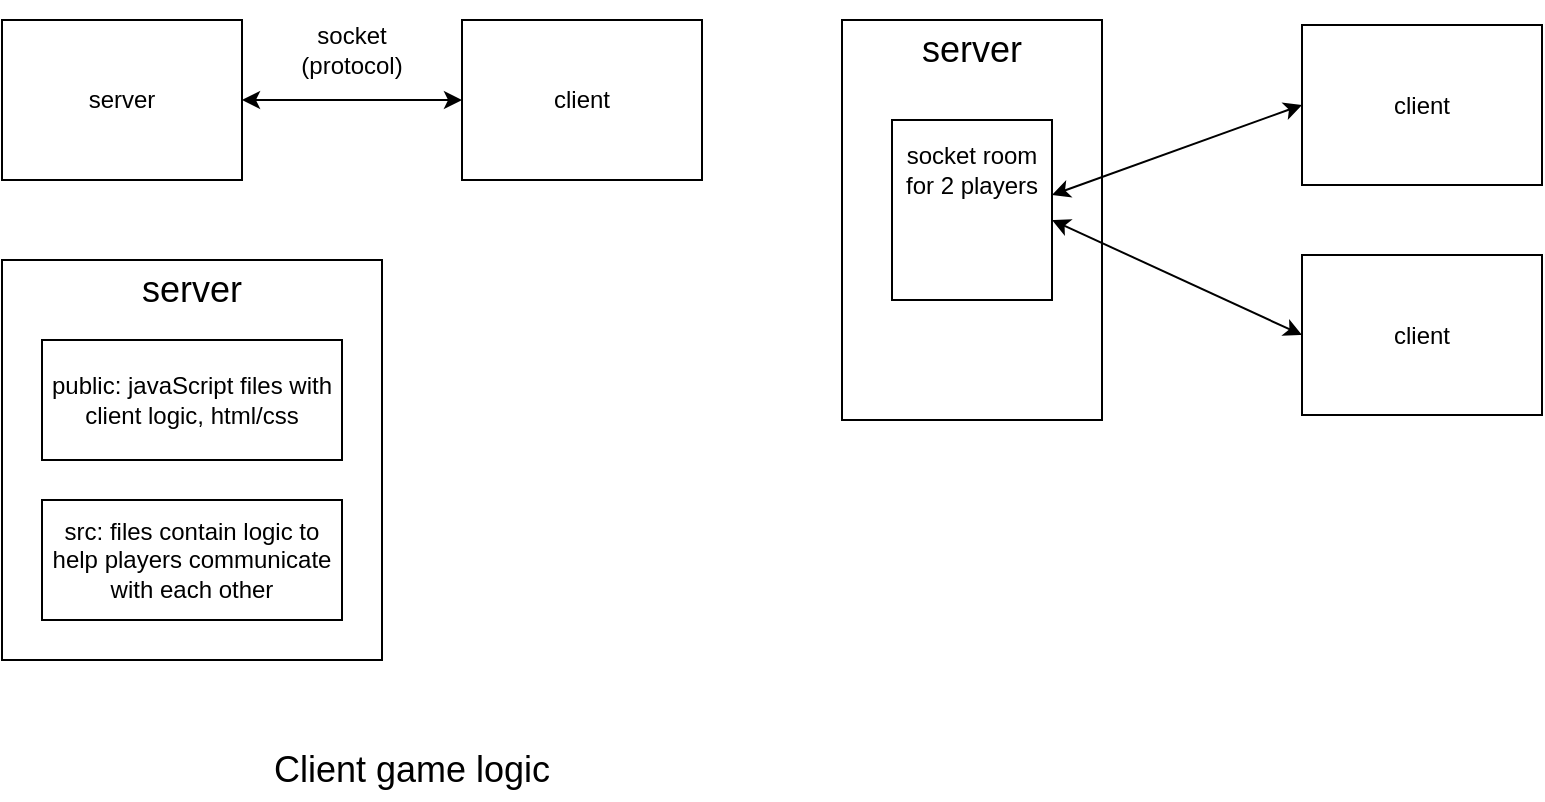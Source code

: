 <mxfile version="23.1.7" type="github">
  <diagram name="Page-1" id="7G-Kw1srW0fVWj_SxOim">
    <mxGraphModel dx="1120" dy="506" grid="1" gridSize="10" guides="1" tooltips="1" connect="1" arrows="1" fold="1" page="1" pageScale="1" pageWidth="850" pageHeight="1100" math="0" shadow="0">
      <root>
        <mxCell id="0" />
        <mxCell id="1" parent="0" />
        <mxCell id="3erMpisCx-1nsQBFbhVN-1" value="server" style="rounded=0;whiteSpace=wrap;html=1;" vertex="1" parent="1">
          <mxGeometry x="10" y="40" width="120" height="80" as="geometry" />
        </mxCell>
        <mxCell id="3erMpisCx-1nsQBFbhVN-2" value="client" style="rounded=0;whiteSpace=wrap;html=1;" vertex="1" parent="1">
          <mxGeometry x="240" y="40" width="120" height="80" as="geometry" />
        </mxCell>
        <mxCell id="3erMpisCx-1nsQBFbhVN-3" value="" style="endArrow=classic;startArrow=classic;html=1;rounded=0;exitX=1;exitY=0.5;exitDx=0;exitDy=0;entryX=0;entryY=0.5;entryDx=0;entryDy=0;" edge="1" parent="1" source="3erMpisCx-1nsQBFbhVN-1" target="3erMpisCx-1nsQBFbhVN-2">
          <mxGeometry width="50" height="50" relative="1" as="geometry">
            <mxPoint x="420" y="220" as="sourcePoint" />
            <mxPoint x="470" y="170" as="targetPoint" />
            <Array as="points" />
          </mxGeometry>
        </mxCell>
        <mxCell id="3erMpisCx-1nsQBFbhVN-5" value="socket (protocol)" style="text;html=1;align=center;verticalAlign=middle;whiteSpace=wrap;rounded=0;" vertex="1" parent="1">
          <mxGeometry x="140" y="40" width="90" height="30" as="geometry" />
        </mxCell>
        <mxCell id="3erMpisCx-1nsQBFbhVN-7" value="" style="rounded=0;whiteSpace=wrap;html=1;" vertex="1" parent="1">
          <mxGeometry x="10" y="160" width="190" height="200" as="geometry" />
        </mxCell>
        <mxCell id="3erMpisCx-1nsQBFbhVN-8" value="&lt;font style=&quot;font-size: 18px;&quot;&gt;server&lt;/font&gt;" style="text;html=1;align=center;verticalAlign=middle;whiteSpace=wrap;rounded=0;" vertex="1" parent="1">
          <mxGeometry x="65" y="150" width="80" height="50" as="geometry" />
        </mxCell>
        <mxCell id="3erMpisCx-1nsQBFbhVN-9" value="public: javaScript files with client logic, html/css" style="rounded=0;whiteSpace=wrap;html=1;" vertex="1" parent="1">
          <mxGeometry x="30" y="200" width="150" height="60" as="geometry" />
        </mxCell>
        <mxCell id="3erMpisCx-1nsQBFbhVN-10" value="src: files contain logic to help players communicate with each other" style="rounded=0;whiteSpace=wrap;html=1;" vertex="1" parent="1">
          <mxGeometry x="30" y="280" width="150" height="60" as="geometry" />
        </mxCell>
        <mxCell id="3erMpisCx-1nsQBFbhVN-11" value="client" style="rounded=0;whiteSpace=wrap;html=1;" vertex="1" parent="1">
          <mxGeometry x="660" y="157.5" width="120" height="80" as="geometry" />
        </mxCell>
        <mxCell id="3erMpisCx-1nsQBFbhVN-12" value="client" style="rounded=0;whiteSpace=wrap;html=1;" vertex="1" parent="1">
          <mxGeometry x="660" y="42.5" width="120" height="80" as="geometry" />
        </mxCell>
        <mxCell id="3erMpisCx-1nsQBFbhVN-15" value="" style="rounded=0;whiteSpace=wrap;html=1;" vertex="1" parent="1">
          <mxGeometry x="430" y="40" width="130" height="200" as="geometry" />
        </mxCell>
        <mxCell id="3erMpisCx-1nsQBFbhVN-16" value="&lt;font style=&quot;font-size: 18px;&quot;&gt;server&lt;/font&gt;" style="text;html=1;align=center;verticalAlign=middle;whiteSpace=wrap;rounded=0;" vertex="1" parent="1">
          <mxGeometry x="455" y="30" width="80" height="50" as="geometry" />
        </mxCell>
        <mxCell id="3erMpisCx-1nsQBFbhVN-17" value="" style="rounded=0;whiteSpace=wrap;html=1;" vertex="1" parent="1">
          <mxGeometry x="455" y="90" width="80" height="90" as="geometry" />
        </mxCell>
        <mxCell id="3erMpisCx-1nsQBFbhVN-18" value="&lt;font style=&quot;font-size: 12px;&quot;&gt;socket room for 2 players&lt;/font&gt;" style="text;html=1;align=center;verticalAlign=middle;whiteSpace=wrap;rounded=0;" vertex="1" parent="1">
          <mxGeometry x="455" y="90" width="80" height="50" as="geometry" />
        </mxCell>
        <mxCell id="3erMpisCx-1nsQBFbhVN-19" value="" style="endArrow=classic;startArrow=classic;html=1;rounded=0;entryX=0;entryY=0.5;entryDx=0;entryDy=0;exitX=1;exitY=0.75;exitDx=0;exitDy=0;" edge="1" parent="1" source="3erMpisCx-1nsQBFbhVN-18" target="3erMpisCx-1nsQBFbhVN-12">
          <mxGeometry width="50" height="50" relative="1" as="geometry">
            <mxPoint x="570" y="270" as="sourcePoint" />
            <mxPoint x="620" y="220" as="targetPoint" />
            <Array as="points" />
          </mxGeometry>
        </mxCell>
        <mxCell id="3erMpisCx-1nsQBFbhVN-20" value="" style="endArrow=classic;startArrow=classic;html=1;rounded=0;entryX=0;entryY=0.5;entryDx=0;entryDy=0;exitX=1;exitY=1;exitDx=0;exitDy=0;" edge="1" parent="1" source="3erMpisCx-1nsQBFbhVN-18" target="3erMpisCx-1nsQBFbhVN-11">
          <mxGeometry width="50" height="50" relative="1" as="geometry">
            <mxPoint x="545" y="138" as="sourcePoint" />
            <mxPoint x="670" y="93" as="targetPoint" />
            <Array as="points" />
          </mxGeometry>
        </mxCell>
        <mxCell id="3erMpisCx-1nsQBFbhVN-22" value="&lt;font style=&quot;font-size: 18px;&quot;&gt;Client game logic&lt;/font&gt;" style="text;html=1;align=center;verticalAlign=middle;whiteSpace=wrap;rounded=0;" vertex="1" parent="1">
          <mxGeometry x="120" y="400" width="190" height="30" as="geometry" />
        </mxCell>
      </root>
    </mxGraphModel>
  </diagram>
</mxfile>
